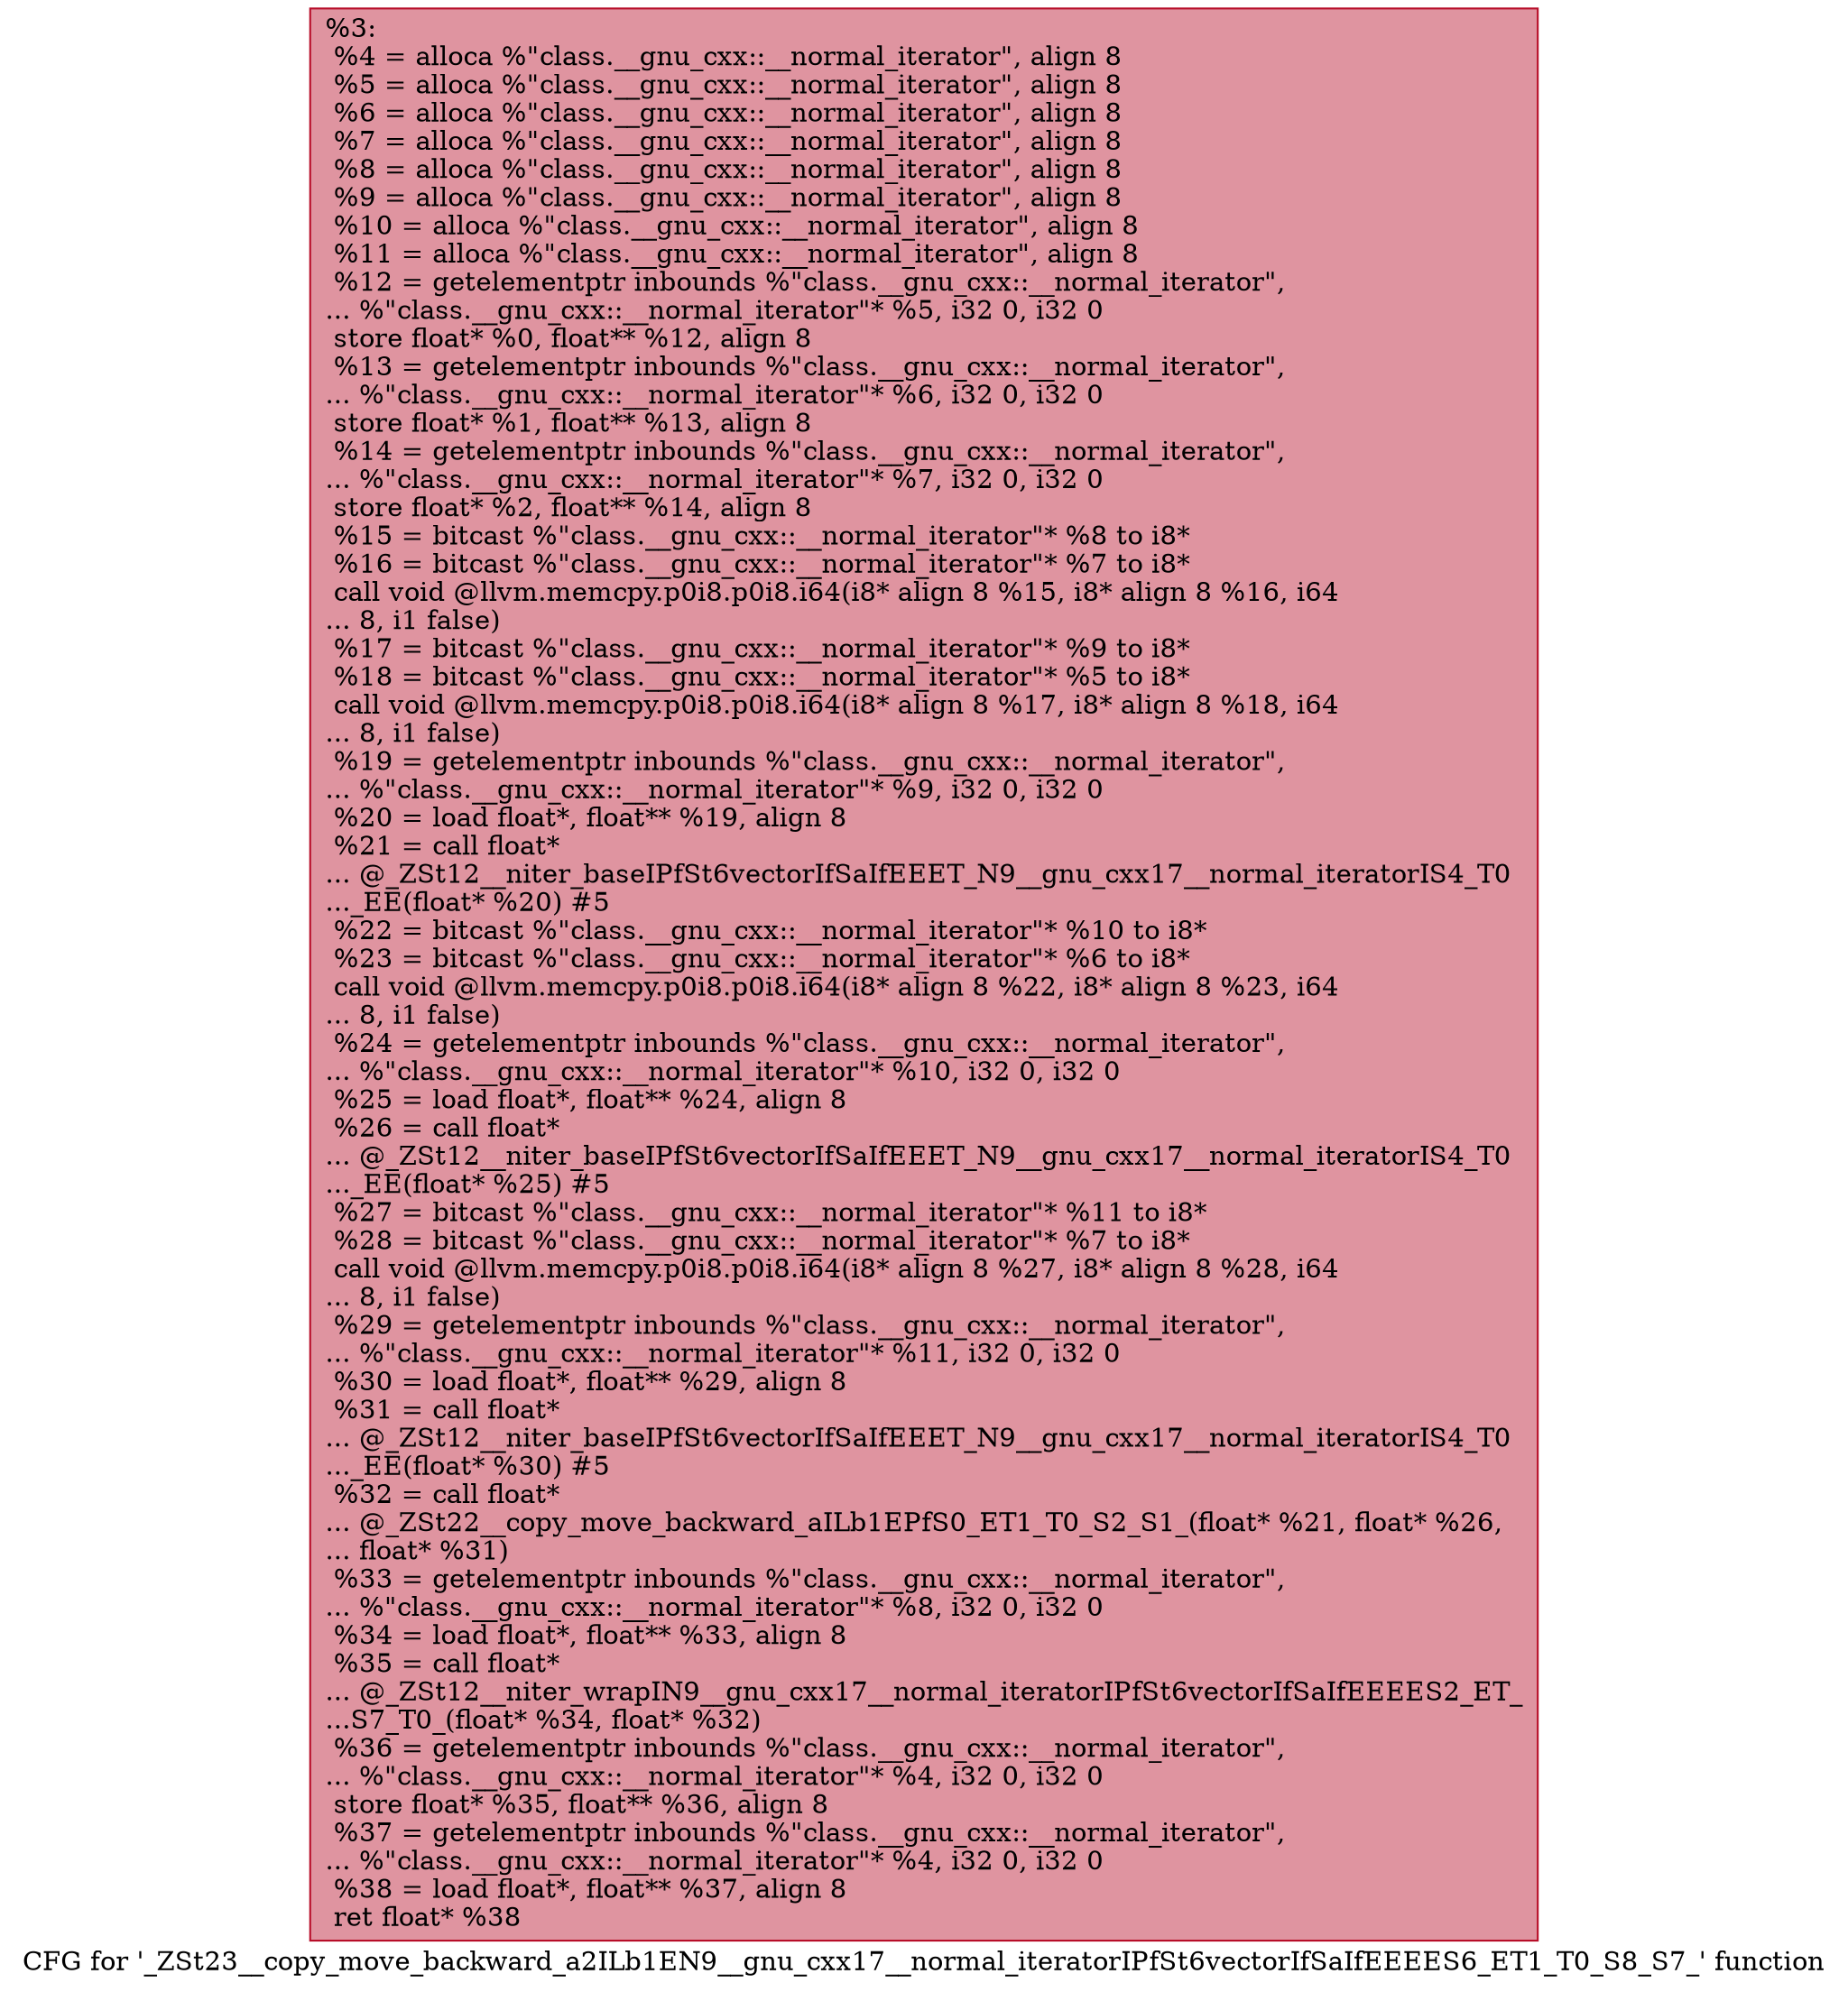 digraph "CFG for '_ZSt23__copy_move_backward_a2ILb1EN9__gnu_cxx17__normal_iteratorIPfSt6vectorIfSaIfEEEES6_ET1_T0_S8_S7_' function" {
	label="CFG for '_ZSt23__copy_move_backward_a2ILb1EN9__gnu_cxx17__normal_iteratorIPfSt6vectorIfSaIfEEEES6_ET1_T0_S8_S7_' function";

	Node0x55c08127f260 [shape=record,color="#b70d28ff", style=filled, fillcolor="#b70d2870",label="{%3:\l  %4 = alloca %\"class.__gnu_cxx::__normal_iterator\", align 8\l  %5 = alloca %\"class.__gnu_cxx::__normal_iterator\", align 8\l  %6 = alloca %\"class.__gnu_cxx::__normal_iterator\", align 8\l  %7 = alloca %\"class.__gnu_cxx::__normal_iterator\", align 8\l  %8 = alloca %\"class.__gnu_cxx::__normal_iterator\", align 8\l  %9 = alloca %\"class.__gnu_cxx::__normal_iterator\", align 8\l  %10 = alloca %\"class.__gnu_cxx::__normal_iterator\", align 8\l  %11 = alloca %\"class.__gnu_cxx::__normal_iterator\", align 8\l  %12 = getelementptr inbounds %\"class.__gnu_cxx::__normal_iterator\",\l... %\"class.__gnu_cxx::__normal_iterator\"* %5, i32 0, i32 0\l  store float* %0, float** %12, align 8\l  %13 = getelementptr inbounds %\"class.__gnu_cxx::__normal_iterator\",\l... %\"class.__gnu_cxx::__normal_iterator\"* %6, i32 0, i32 0\l  store float* %1, float** %13, align 8\l  %14 = getelementptr inbounds %\"class.__gnu_cxx::__normal_iterator\",\l... %\"class.__gnu_cxx::__normal_iterator\"* %7, i32 0, i32 0\l  store float* %2, float** %14, align 8\l  %15 = bitcast %\"class.__gnu_cxx::__normal_iterator\"* %8 to i8*\l  %16 = bitcast %\"class.__gnu_cxx::__normal_iterator\"* %7 to i8*\l  call void @llvm.memcpy.p0i8.p0i8.i64(i8* align 8 %15, i8* align 8 %16, i64\l... 8, i1 false)\l  %17 = bitcast %\"class.__gnu_cxx::__normal_iterator\"* %9 to i8*\l  %18 = bitcast %\"class.__gnu_cxx::__normal_iterator\"* %5 to i8*\l  call void @llvm.memcpy.p0i8.p0i8.i64(i8* align 8 %17, i8* align 8 %18, i64\l... 8, i1 false)\l  %19 = getelementptr inbounds %\"class.__gnu_cxx::__normal_iterator\",\l... %\"class.__gnu_cxx::__normal_iterator\"* %9, i32 0, i32 0\l  %20 = load float*, float** %19, align 8\l  %21 = call float*\l... @_ZSt12__niter_baseIPfSt6vectorIfSaIfEEET_N9__gnu_cxx17__normal_iteratorIS4_T0\l..._EE(float* %20) #5\l  %22 = bitcast %\"class.__gnu_cxx::__normal_iterator\"* %10 to i8*\l  %23 = bitcast %\"class.__gnu_cxx::__normal_iterator\"* %6 to i8*\l  call void @llvm.memcpy.p0i8.p0i8.i64(i8* align 8 %22, i8* align 8 %23, i64\l... 8, i1 false)\l  %24 = getelementptr inbounds %\"class.__gnu_cxx::__normal_iterator\",\l... %\"class.__gnu_cxx::__normal_iterator\"* %10, i32 0, i32 0\l  %25 = load float*, float** %24, align 8\l  %26 = call float*\l... @_ZSt12__niter_baseIPfSt6vectorIfSaIfEEET_N9__gnu_cxx17__normal_iteratorIS4_T0\l..._EE(float* %25) #5\l  %27 = bitcast %\"class.__gnu_cxx::__normal_iterator\"* %11 to i8*\l  %28 = bitcast %\"class.__gnu_cxx::__normal_iterator\"* %7 to i8*\l  call void @llvm.memcpy.p0i8.p0i8.i64(i8* align 8 %27, i8* align 8 %28, i64\l... 8, i1 false)\l  %29 = getelementptr inbounds %\"class.__gnu_cxx::__normal_iterator\",\l... %\"class.__gnu_cxx::__normal_iterator\"* %11, i32 0, i32 0\l  %30 = load float*, float** %29, align 8\l  %31 = call float*\l... @_ZSt12__niter_baseIPfSt6vectorIfSaIfEEET_N9__gnu_cxx17__normal_iteratorIS4_T0\l..._EE(float* %30) #5\l  %32 = call float*\l... @_ZSt22__copy_move_backward_aILb1EPfS0_ET1_T0_S2_S1_(float* %21, float* %26,\l... float* %31)\l  %33 = getelementptr inbounds %\"class.__gnu_cxx::__normal_iterator\",\l... %\"class.__gnu_cxx::__normal_iterator\"* %8, i32 0, i32 0\l  %34 = load float*, float** %33, align 8\l  %35 = call float*\l... @_ZSt12__niter_wrapIN9__gnu_cxx17__normal_iteratorIPfSt6vectorIfSaIfEEEES2_ET_\l...S7_T0_(float* %34, float* %32)\l  %36 = getelementptr inbounds %\"class.__gnu_cxx::__normal_iterator\",\l... %\"class.__gnu_cxx::__normal_iterator\"* %4, i32 0, i32 0\l  store float* %35, float** %36, align 8\l  %37 = getelementptr inbounds %\"class.__gnu_cxx::__normal_iterator\",\l... %\"class.__gnu_cxx::__normal_iterator\"* %4, i32 0, i32 0\l  %38 = load float*, float** %37, align 8\l  ret float* %38\l}"];
}
